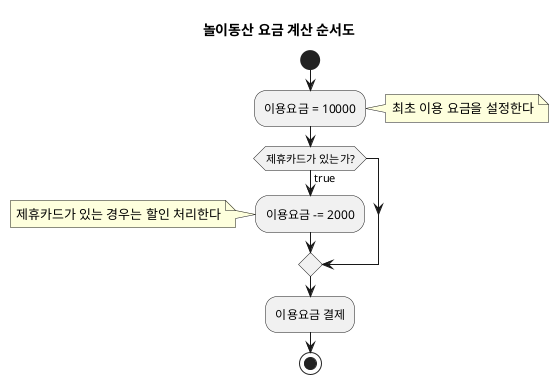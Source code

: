 @startuml

title 놀이동산 요금 계산 순서도


start

:이용요금 = 10000; 
note right: 최초 이용 요금을 설정한다

if (제휴카드가 있는가?) then (true)
  :이용요금 -= 2000;
  note left:제휴카드가 있는 경우는 할인 처리한다
endif

:이용요금 결제;

stop

@enduml
